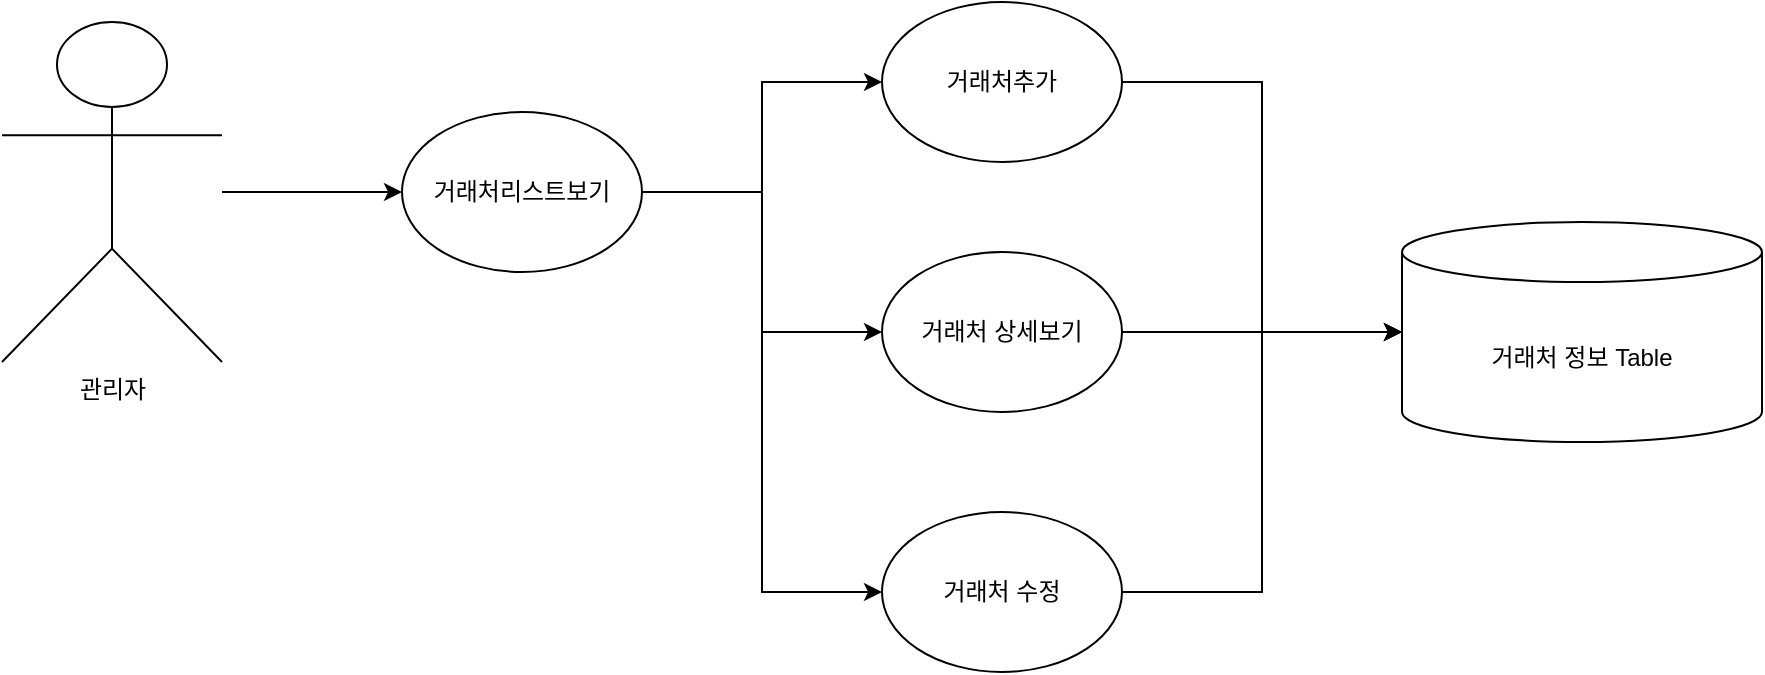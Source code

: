 <mxfile version="21.3.6" type="device">
  <diagram name="페이지-1" id="P-nhcVzdAqM8cpPWEyOv">
    <mxGraphModel dx="1434" dy="788" grid="1" gridSize="10" guides="1" tooltips="1" connect="1" arrows="1" fold="1" page="1" pageScale="1" pageWidth="4681" pageHeight="3300" math="0" shadow="0">
      <root>
        <mxCell id="0" />
        <mxCell id="1" parent="0" />
        <mxCell id="jme9kZwfLJzhkIxeU0u1-6" style="edgeStyle=orthogonalEdgeStyle;rounded=0;orthogonalLoop=1;jettySize=auto;html=1;entryX=0;entryY=0.5;entryDx=0;entryDy=0;" edge="1" parent="1" source="jme9kZwfLJzhkIxeU0u1-1" target="jme9kZwfLJzhkIxeU0u1-2">
          <mxGeometry relative="1" as="geometry" />
        </mxCell>
        <mxCell id="jme9kZwfLJzhkIxeU0u1-1" value="관리자" style="shape=umlActor;verticalLabelPosition=bottom;verticalAlign=top;html=1;outlineConnect=0;" vertex="1" parent="1">
          <mxGeometry x="350" y="260" width="110" height="170" as="geometry" />
        </mxCell>
        <mxCell id="jme9kZwfLJzhkIxeU0u1-7" style="edgeStyle=orthogonalEdgeStyle;rounded=0;orthogonalLoop=1;jettySize=auto;html=1;entryX=0;entryY=0.5;entryDx=0;entryDy=0;" edge="1" parent="1" source="jme9kZwfLJzhkIxeU0u1-2" target="jme9kZwfLJzhkIxeU0u1-3">
          <mxGeometry relative="1" as="geometry" />
        </mxCell>
        <mxCell id="jme9kZwfLJzhkIxeU0u1-8" style="edgeStyle=orthogonalEdgeStyle;rounded=0;orthogonalLoop=1;jettySize=auto;html=1;entryX=0;entryY=0.5;entryDx=0;entryDy=0;" edge="1" parent="1" source="jme9kZwfLJzhkIxeU0u1-2" target="jme9kZwfLJzhkIxeU0u1-4">
          <mxGeometry relative="1" as="geometry" />
        </mxCell>
        <mxCell id="jme9kZwfLJzhkIxeU0u1-9" style="edgeStyle=orthogonalEdgeStyle;rounded=0;orthogonalLoop=1;jettySize=auto;html=1;entryX=0;entryY=0.5;entryDx=0;entryDy=0;" edge="1" parent="1" source="jme9kZwfLJzhkIxeU0u1-2" target="jme9kZwfLJzhkIxeU0u1-5">
          <mxGeometry relative="1" as="geometry" />
        </mxCell>
        <mxCell id="jme9kZwfLJzhkIxeU0u1-2" value="거래처리스트보기" style="ellipse;whiteSpace=wrap;html=1;" vertex="1" parent="1">
          <mxGeometry x="550" y="305" width="120" height="80" as="geometry" />
        </mxCell>
        <mxCell id="jme9kZwfLJzhkIxeU0u1-11" style="edgeStyle=orthogonalEdgeStyle;rounded=0;orthogonalLoop=1;jettySize=auto;html=1;entryX=0;entryY=0.5;entryDx=0;entryDy=0;entryPerimeter=0;" edge="1" parent="1" source="jme9kZwfLJzhkIxeU0u1-3" target="jme9kZwfLJzhkIxeU0u1-10">
          <mxGeometry relative="1" as="geometry" />
        </mxCell>
        <mxCell id="jme9kZwfLJzhkIxeU0u1-3" value="거래처추가" style="ellipse;whiteSpace=wrap;html=1;" vertex="1" parent="1">
          <mxGeometry x="790" y="250" width="120" height="80" as="geometry" />
        </mxCell>
        <mxCell id="jme9kZwfLJzhkIxeU0u1-12" style="edgeStyle=orthogonalEdgeStyle;rounded=0;orthogonalLoop=1;jettySize=auto;html=1;entryX=0;entryY=0.5;entryDx=0;entryDy=0;entryPerimeter=0;" edge="1" parent="1" source="jme9kZwfLJzhkIxeU0u1-4" target="jme9kZwfLJzhkIxeU0u1-10">
          <mxGeometry relative="1" as="geometry" />
        </mxCell>
        <mxCell id="jme9kZwfLJzhkIxeU0u1-4" value="거래처 상세보기" style="ellipse;whiteSpace=wrap;html=1;" vertex="1" parent="1">
          <mxGeometry x="790" y="375" width="120" height="80" as="geometry" />
        </mxCell>
        <mxCell id="jme9kZwfLJzhkIxeU0u1-13" style="edgeStyle=orthogonalEdgeStyle;rounded=0;orthogonalLoop=1;jettySize=auto;html=1;entryX=0;entryY=0.5;entryDx=0;entryDy=0;entryPerimeter=0;" edge="1" parent="1" source="jme9kZwfLJzhkIxeU0u1-5" target="jme9kZwfLJzhkIxeU0u1-10">
          <mxGeometry relative="1" as="geometry" />
        </mxCell>
        <mxCell id="jme9kZwfLJzhkIxeU0u1-5" value="거래처 수정" style="ellipse;whiteSpace=wrap;html=1;" vertex="1" parent="1">
          <mxGeometry x="790" y="505" width="120" height="80" as="geometry" />
        </mxCell>
        <mxCell id="jme9kZwfLJzhkIxeU0u1-10" value="거래처 정보 Table" style="shape=cylinder3;whiteSpace=wrap;html=1;boundedLbl=1;backgroundOutline=1;size=15;" vertex="1" parent="1">
          <mxGeometry x="1050" y="360" width="180" height="110" as="geometry" />
        </mxCell>
      </root>
    </mxGraphModel>
  </diagram>
</mxfile>
